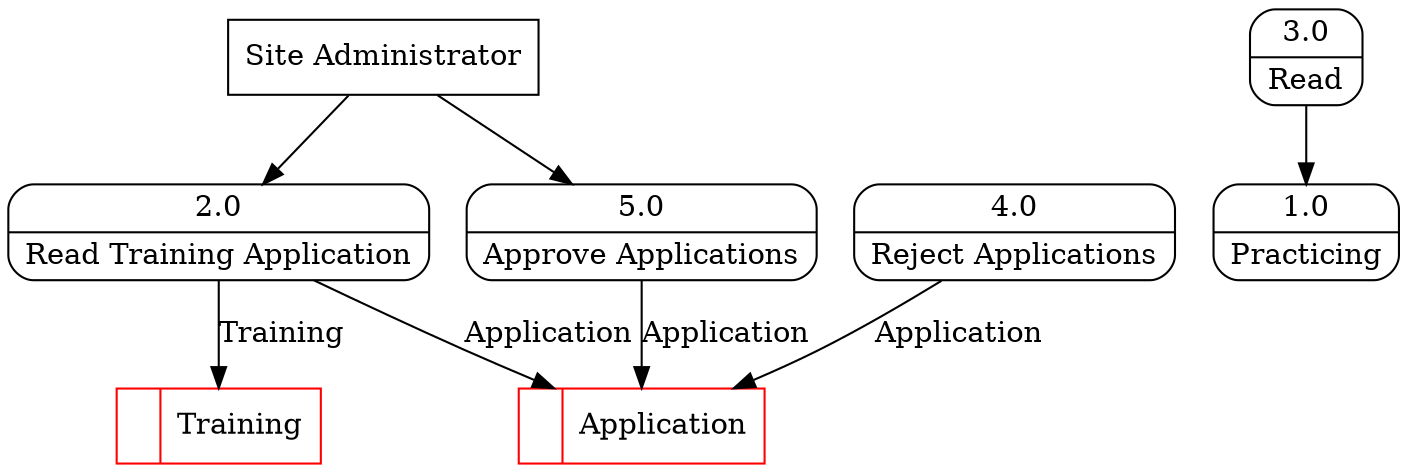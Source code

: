 digraph dfd2{ 
node[shape=record]
200 [label="<f0>  |<f1> Application " color=red];
201 [label="<f0>  |<f1> Training " color=red];
202 [label="Site Administrator" shape=box];
203 [label="{<f0> 1.0|<f1> Practicing }" shape=Mrecord];
204 [label="{<f0> 2.0|<f1> Read Training Application }" shape=Mrecord];
205 [label="{<f0> 3.0|<f1> Read }" shape=Mrecord];
206 [label="{<f0> 4.0|<f1> Reject Applications }" shape=Mrecord];
207 [label="{<f0> 5.0|<f1> Approve Applications }" shape=Mrecord];
202 -> 204
202 -> 207
204 -> 200 [label="Application"]
205 -> 203
206 -> 200 [label="Application"]
207 -> 200 [label="Application"]
204 -> 201 [label="Training"]
}